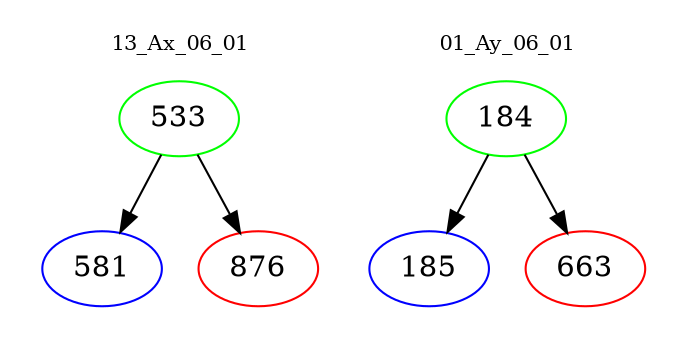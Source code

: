 digraph{
subgraph cluster_0 {
color = white
label = "13_Ax_06_01";
fontsize=10;
T0_533 [label="533", color="green"]
T0_533 -> T0_581 [color="black"]
T0_581 [label="581", color="blue"]
T0_533 -> T0_876 [color="black"]
T0_876 [label="876", color="red"]
}
subgraph cluster_1 {
color = white
label = "01_Ay_06_01";
fontsize=10;
T1_184 [label="184", color="green"]
T1_184 -> T1_185 [color="black"]
T1_185 [label="185", color="blue"]
T1_184 -> T1_663 [color="black"]
T1_663 [label="663", color="red"]
}
}
